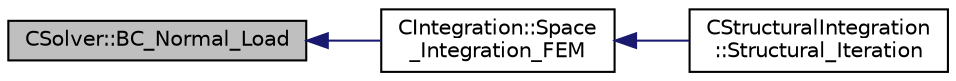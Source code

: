 digraph "CSolver::BC_Normal_Load"
{
  edge [fontname="Helvetica",fontsize="10",labelfontname="Helvetica",labelfontsize="10"];
  node [fontname="Helvetica",fontsize="10",shape=record];
  rankdir="LR";
  Node345 [label="CSolver::BC_Normal_Load",height=0.2,width=0.4,color="black", fillcolor="grey75", style="filled", fontcolor="black"];
  Node345 -> Node346 [dir="back",color="midnightblue",fontsize="10",style="solid",fontname="Helvetica"];
  Node346 [label="CIntegration::Space\l_Integration_FEM",height=0.2,width=0.4,color="black", fillcolor="white", style="filled",URL="$class_c_integration.html#a67491687e3821e1c8ae25a8ff100852a",tooltip="Do the space integration of the numerical system on a FEM framework. "];
  Node346 -> Node347 [dir="back",color="midnightblue",fontsize="10",style="solid",fontname="Helvetica"];
  Node347 [label="CStructuralIntegration\l::Structural_Iteration",height=0.2,width=0.4,color="black", fillcolor="white", style="filled",URL="$class_c_structural_integration.html#a4ead61d285b14be8d0f78ab1bd238c5a",tooltip="Do the numerical integration (implicit) of the structural solver. "];
}
